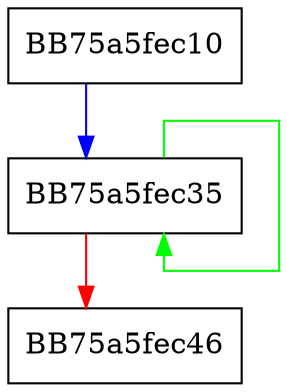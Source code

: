 digraph SSE_psubq {
  node [shape="box"];
  graph [splines=ortho];
  BB75a5fec10 -> BB75a5fec35 [color="blue"];
  BB75a5fec35 -> BB75a5fec35 [color="green"];
  BB75a5fec35 -> BB75a5fec46 [color="red"];
}